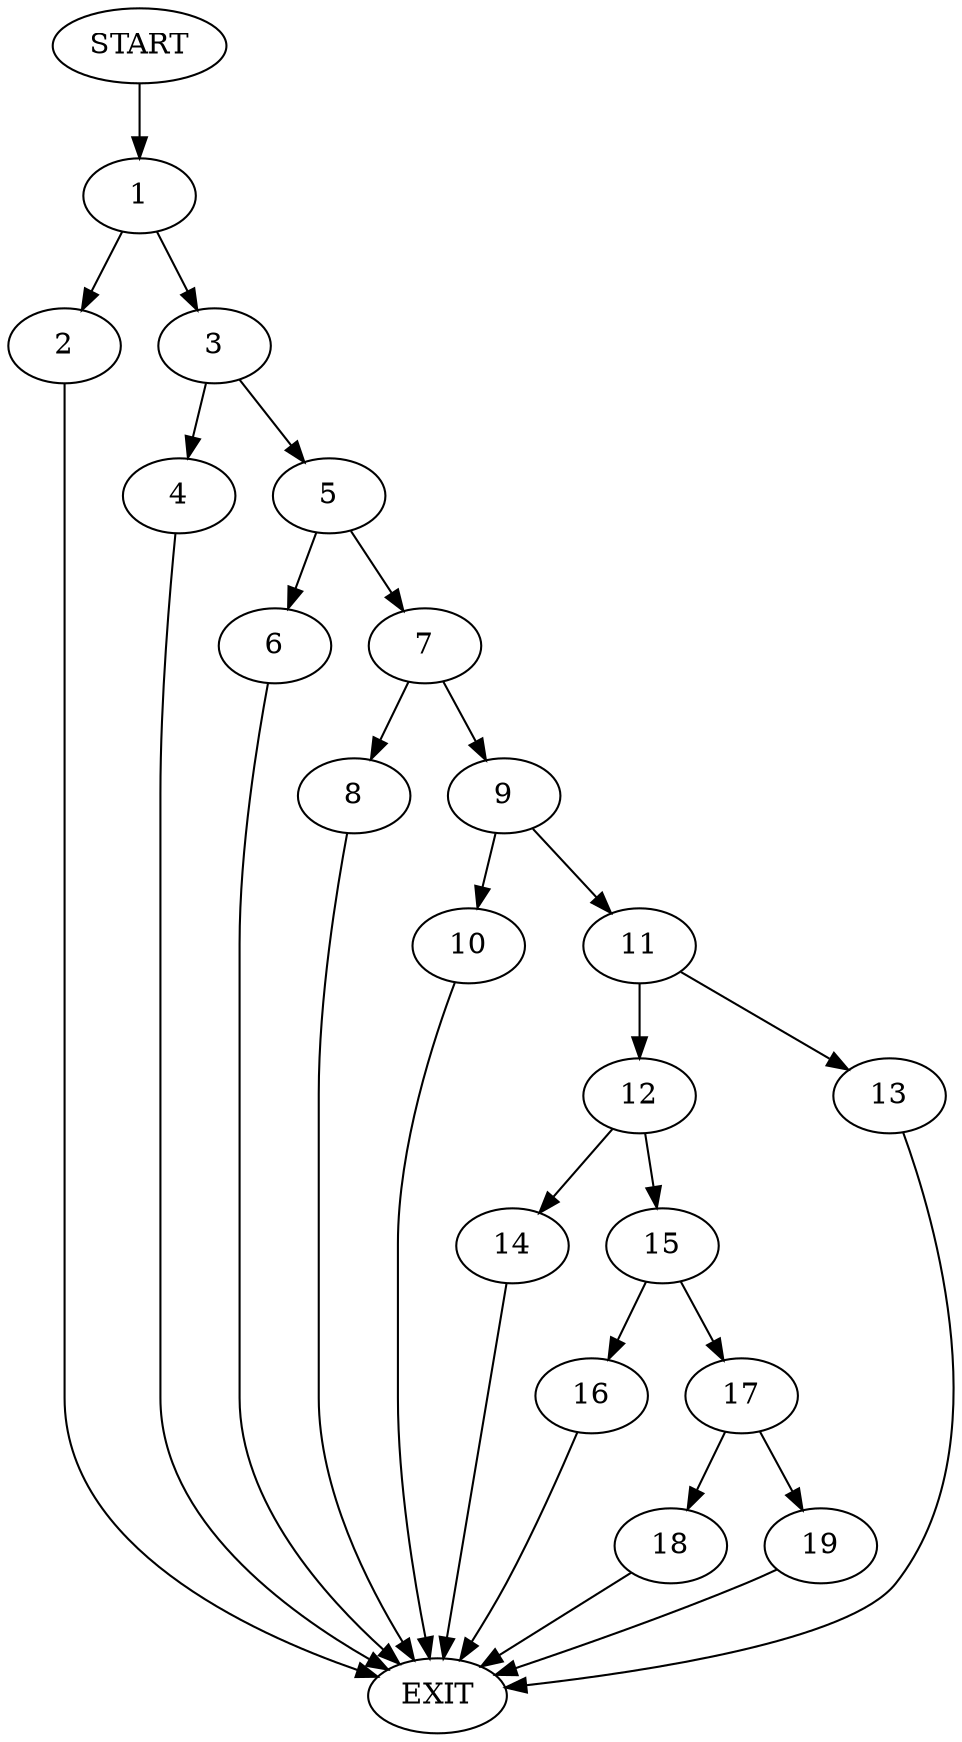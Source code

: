 digraph {
0 [label="START"]
20 [label="EXIT"]
0 -> 1
1 -> 2
1 -> 3
2 -> 20
3 -> 4
3 -> 5
4 -> 20
5 -> 6
5 -> 7
6 -> 20
7 -> 8
7 -> 9
9 -> 10
9 -> 11
8 -> 20
10 -> 20
11 -> 12
11 -> 13
12 -> 14
12 -> 15
13 -> 20
15 -> 16
15 -> 17
14 -> 20
16 -> 20
17 -> 18
17 -> 19
19 -> 20
18 -> 20
}
